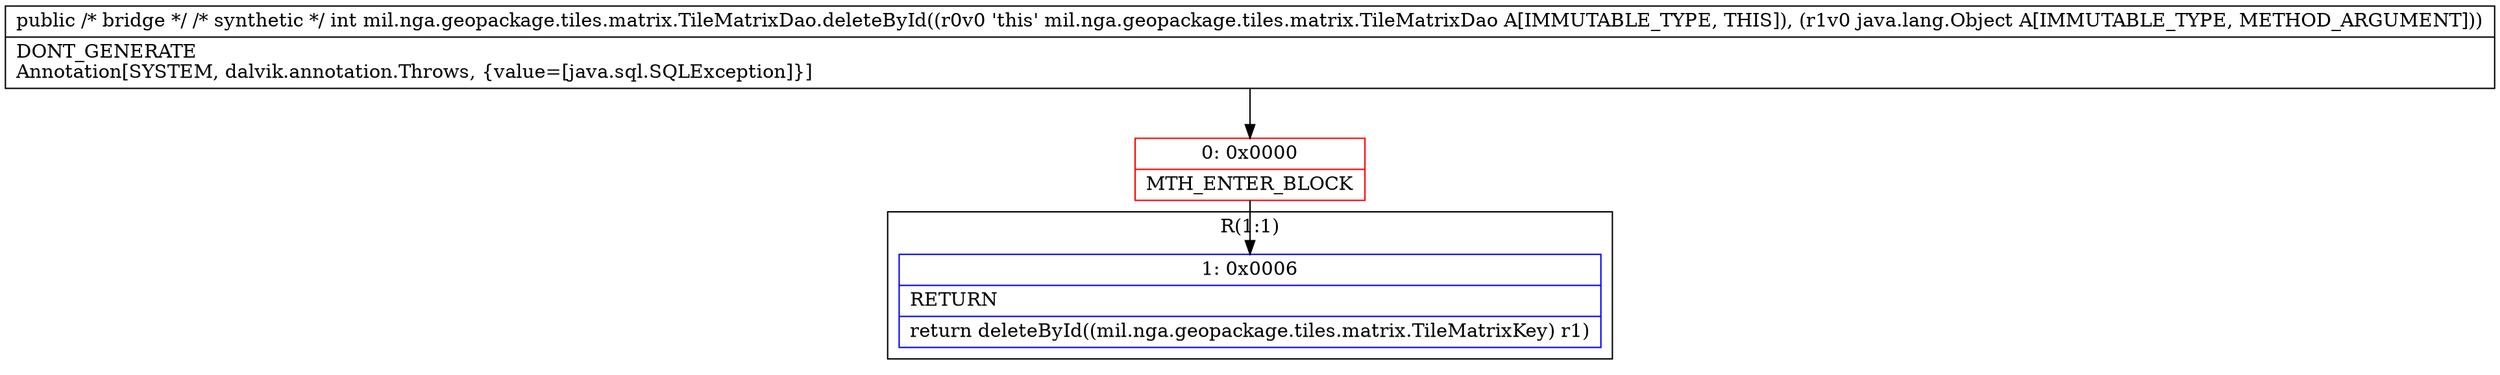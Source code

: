digraph "CFG formil.nga.geopackage.tiles.matrix.TileMatrixDao.deleteById(Ljava\/lang\/Object;)I" {
subgraph cluster_Region_1134109883 {
label = "R(1:1)";
node [shape=record,color=blue];
Node_1 [shape=record,label="{1\:\ 0x0006|RETURN\l|return deleteById((mil.nga.geopackage.tiles.matrix.TileMatrixKey) r1)\l}"];
}
Node_0 [shape=record,color=red,label="{0\:\ 0x0000|MTH_ENTER_BLOCK\l}"];
MethodNode[shape=record,label="{public \/* bridge *\/ \/* synthetic *\/ int mil.nga.geopackage.tiles.matrix.TileMatrixDao.deleteById((r0v0 'this' mil.nga.geopackage.tiles.matrix.TileMatrixDao A[IMMUTABLE_TYPE, THIS]), (r1v0 java.lang.Object A[IMMUTABLE_TYPE, METHOD_ARGUMENT]))  | DONT_GENERATE\lAnnotation[SYSTEM, dalvik.annotation.Throws, \{value=[java.sql.SQLException]\}]\l}"];
MethodNode -> Node_0;
Node_0 -> Node_1;
}

